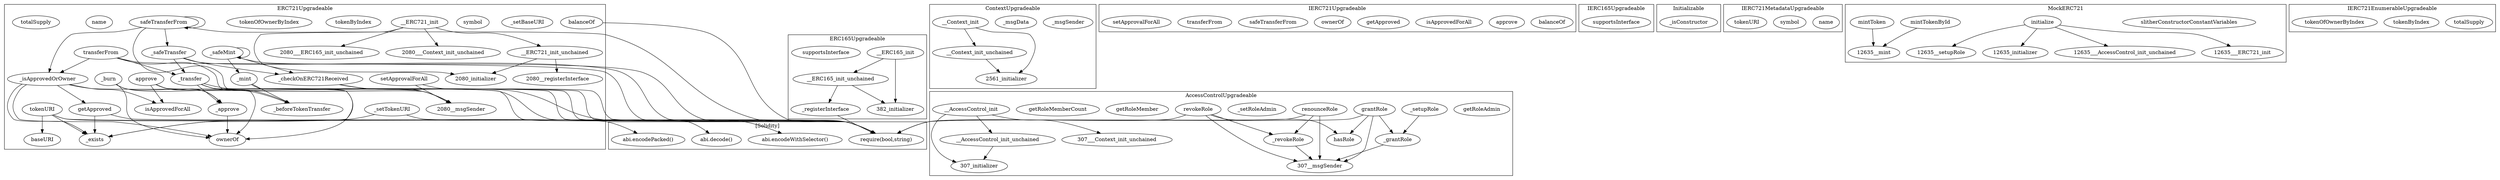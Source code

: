 strict digraph {
subgraph cluster_2080_ERC721Upgradeable {
label = "ERC721Upgradeable"
"2080__approve" [label="_approve"]
"2080__mint" [label="_mint"]
"2080_balanceOf" [label="balanceOf"]
"2080__setBaseURI" [label="_setBaseURI"]
"2080_symbol" [label="symbol"]
"2080__exists" [label="_exists"]
"2080__checkOnERC721Received" [label="_checkOnERC721Received"]
"2080___ERC721_init" [label="__ERC721_init"]
"2080_tokenByIndex" [label="tokenByIndex"]
"2080_approve" [label="approve"]
"2080_tokenOfOwnerByIndex" [label="tokenOfOwnerByIndex"]
"2080_safeTransferFrom" [label="safeTransferFrom"]
"2080_setApprovalForAll" [label="setApprovalForAll"]
"2080__isApprovedOrOwner" [label="_isApprovedOrOwner"]
"2080_getApproved" [label="getApproved"]
"2080__safeTransfer" [label="_safeTransfer"]
"2080_transferFrom" [label="transferFrom"]
"2080_baseURI" [label="baseURI"]
"2080__burn" [label="_burn"]
"2080_isApprovedForAll" [label="isApprovedForAll"]
"2080__setTokenURI" [label="_setTokenURI"]
"2080_name" [label="name"]
"2080__safeMint" [label="_safeMint"]
"2080___ERC721_init_unchained" [label="__ERC721_init_unchained"]
"2080__transfer" [label="_transfer"]
"2080_totalSupply" [label="totalSupply"]
"2080__beforeTokenTransfer" [label="_beforeTokenTransfer"]
"2080_ownerOf" [label="ownerOf"]
"2080_tokenURI" [label="tokenURI"]
"2080_getApproved" -> "2080__exists"
"2080__mint" -> "2080__beforeTokenTransfer"
"2080_approve" -> "2080__msgSender"
"2080___ERC721_init" -> "2080_initializer"
"2080__transfer" -> "2080__beforeTokenTransfer"
"2080___ERC721_init" -> "2080___ERC165_init_unchained"
"2080__approve" -> "2080_ownerOf"
"2080_approve" -> "2080_ownerOf"
"2080_safeTransferFrom" -> "2080__safeTransfer"
"2080__transfer" -> "2080_ownerOf"
"2080_approve" -> "2080__approve"
"2080__isApprovedOrOwner" -> "2080__exists"
"2080__mint" -> "2080__exists"
"2080__safeTransfer" -> "2080__checkOnERC721Received"
"2080_safeTransferFrom" -> "2080__isApprovedOrOwner"
"2080__safeMint" -> "2080__safeMint"
"2080__transfer" -> "2080__approve"
"2080_setApprovalForAll" -> "2080__msgSender"
"2080___ERC721_init_unchained" -> "2080__registerInterface"
"2080__safeMint" -> "2080__mint"
"2080__burn" -> "2080_ownerOf"
"2080__isApprovedOrOwner" -> "2080_isApprovedForAll"
"2080_approve" -> "2080_isApprovedForAll"
"2080__checkOnERC721Received" -> "2080__msgSender"
"2080__isApprovedOrOwner" -> "2080_ownerOf"
"2080___ERC721_init_unchained" -> "2080_initializer"
"2080__isApprovedOrOwner" -> "2080_getApproved"
"2080__safeMint" -> "2080__checkOnERC721Received"
"2080__safeTransfer" -> "2080__transfer"
"2080_tokenURI" -> "2080_baseURI"
"2080___ERC721_init" -> "2080___ERC721_init_unchained"
"2080__burn" -> "2080__beforeTokenTransfer"
"2080_safeTransferFrom" -> "2080__msgSender"
"2080_transferFrom" -> "2080__isApprovedOrOwner"
"2080__burn" -> "2080__approve"
"2080__setTokenURI" -> "2080__exists"
"2080_safeTransferFrom" -> "2080_safeTransferFrom"
"2080_transferFrom" -> "2080__transfer"
"2080___ERC721_init" -> "2080___Context_init_unchained"
"2080_transferFrom" -> "2080__msgSender"
"2080_tokenURI" -> "2080__exists"
}subgraph cluster_2561_ContextUpgradeable {
label = "ContextUpgradeable"
"2561___Context_init_unchained" [label="__Context_init_unchained"]
"2561__msgSender" [label="_msgSender"]
"2561__msgData" [label="_msgData"]
"2561___Context_init" [label="__Context_init"]
"2561___Context_init" -> "2561___Context_init_unchained"
"2561___Context_init_unchained" -> "2561_initializer"
"2561___Context_init" -> "2561_initializer"
}subgraph cluster_2272_IERC721Upgradeable {
label = "IERC721Upgradeable"
"2272_balanceOf" [label="balanceOf"]
"2272_approve" [label="approve"]
"2272_isApprovedForAll" [label="isApprovedForAll"]
"2272_getApproved" [label="getApproved"]
"2272_ownerOf" [label="ownerOf"]
"2272_safeTransferFrom" [label="safeTransferFrom"]
"2272_transferFrom" [label="transferFrom"]
"2272_setApprovalForAll" [label="setApprovalForAll"]
}subgraph cluster_394_IERC165Upgradeable {
label = "IERC165Upgradeable"
"394_supportsInterface" [label="supportsInterface"]
}subgraph cluster_815_Initializable {
label = "Initializable"
"815__isConstructor" [label="_isConstructor"]
}subgraph cluster_307_AccessControlUpgradeable {
label = "AccessControlUpgradeable"
"307_getRoleAdmin" [label="getRoleAdmin"]
"307_revokeRole" [label="revokeRole"]
"307_renounceRole" [label="renounceRole"]
"307__setupRole" [label="_setupRole"]
"307__setRoleAdmin" [label="_setRoleAdmin"]
"307___AccessControl_init_unchained" [label="__AccessControl_init_unchained"]
"307_grantRole" [label="grantRole"]
"307_getRoleMember" [label="getRoleMember"]
"307__revokeRole" [label="_revokeRole"]
"307__grantRole" [label="_grantRole"]
"307_getRoleMemberCount" [label="getRoleMemberCount"]
"307_hasRole" [label="hasRole"]
"307___AccessControl_init" [label="__AccessControl_init"]
"307___AccessControl_init" -> "307___AccessControl_init_unchained"
"307___AccessControl_init_unchained" -> "307_initializer"
"307___AccessControl_init" -> "307_initializer"
"307_grantRole" -> "307_hasRole"
"307_revokeRole" -> "307_hasRole"
"307__revokeRole" -> "307__msgSender"
"307_grantRole" -> "307__grantRole"
"307___AccessControl_init" -> "307___Context_init_unchained"
"307_revokeRole" -> "307__revokeRole"
"307_renounceRole" -> "307__revokeRole"
"307__setupRole" -> "307__grantRole"
"307__grantRole" -> "307__msgSender"
"307_renounceRole" -> "307__msgSender"
"307_grantRole" -> "307__msgSender"
"307_revokeRole" -> "307__msgSender"
}subgraph cluster_2138_IERC721MetadataUpgradeable {
label = "IERC721MetadataUpgradeable"
"2138_name" [label="name"]
"2138_symbol" [label="symbol"]
"2138_tokenURI" [label="tokenURI"]
}subgraph cluster_12635_MockERC721 {
label = "MockERC721"
"12635_slitherConstructorConstantVariables" [label="slitherConstructorConstantVariables"]
"12635_mintTokenById" [label="mintTokenById"]
"12635_initialize" [label="initialize"]
"12635_mintToken" [label="mintToken"]
"12635_initialize" -> "12635___AccessControl_init_unchained"
"12635_initialize" -> "12635___ERC721_init"
"12635_initialize" -> "12635__setupRole"
"12635_mintTokenById" -> "12635__mint"
"12635_initialize" -> "12635_initializer"
"12635_mintToken" -> "12635__mint"
}subgraph cluster_382_ERC165Upgradeable {
label = "ERC165Upgradeable"
"382___ERC165_init" [label="__ERC165_init"]
"382_supportsInterface" [label="supportsInterface"]
"382__registerInterface" [label="_registerInterface"]
"382___ERC165_init_unchained" [label="__ERC165_init_unchained"]
"382___ERC165_init" -> "382_initializer"
"382___ERC165_init_unchained" -> "382_initializer"
"382___ERC165_init_unchained" -> "382__registerInterface"
"382___ERC165_init" -> "382___ERC165_init_unchained"
}subgraph cluster_2111_IERC721EnumerableUpgradeable {
label = "IERC721EnumerableUpgradeable"
"2111_totalSupply" [label="totalSupply"]
"2111_tokenByIndex" [label="tokenByIndex"]
"2111_tokenOfOwnerByIndex" [label="tokenOfOwnerByIndex"]
}subgraph cluster_solidity {
label = "[Solidity]"
"abi.decode()" 
"require(bool,string)" 
"abi.encodePacked()" 
"abi.encodeWithSelector()" 
"2080__isApprovedOrOwner" -> "require(bool,string)"
"307_grantRole" -> "require(bool,string)"
"2080_tokenURI" -> "require(bool,string)"
"307_renounceRole" -> "require(bool,string)"
"2080_balanceOf" -> "require(bool,string)"
"382__registerInterface" -> "require(bool,string)"
"2080_setApprovalForAll" -> "require(bool,string)"
"2080_transferFrom" -> "require(bool,string)"
"2080__checkOnERC721Received" -> "abi.encodeWithSelector()"
"2080_approve" -> "require(bool,string)"
"2080_tokenURI" -> "abi.encodePacked()"
"2080__transfer" -> "require(bool,string)"
"2080__safeMint" -> "require(bool,string)"
"2080__checkOnERC721Received" -> "abi.decode()"
"2080__safeTransfer" -> "require(bool,string)"
"2080_safeTransferFrom" -> "require(bool,string)"
"2080__setTokenURI" -> "require(bool,string)"
"307_revokeRole" -> "require(bool,string)"
"2080_getApproved" -> "require(bool,string)"
"2080__mint" -> "require(bool,string)"
}
}